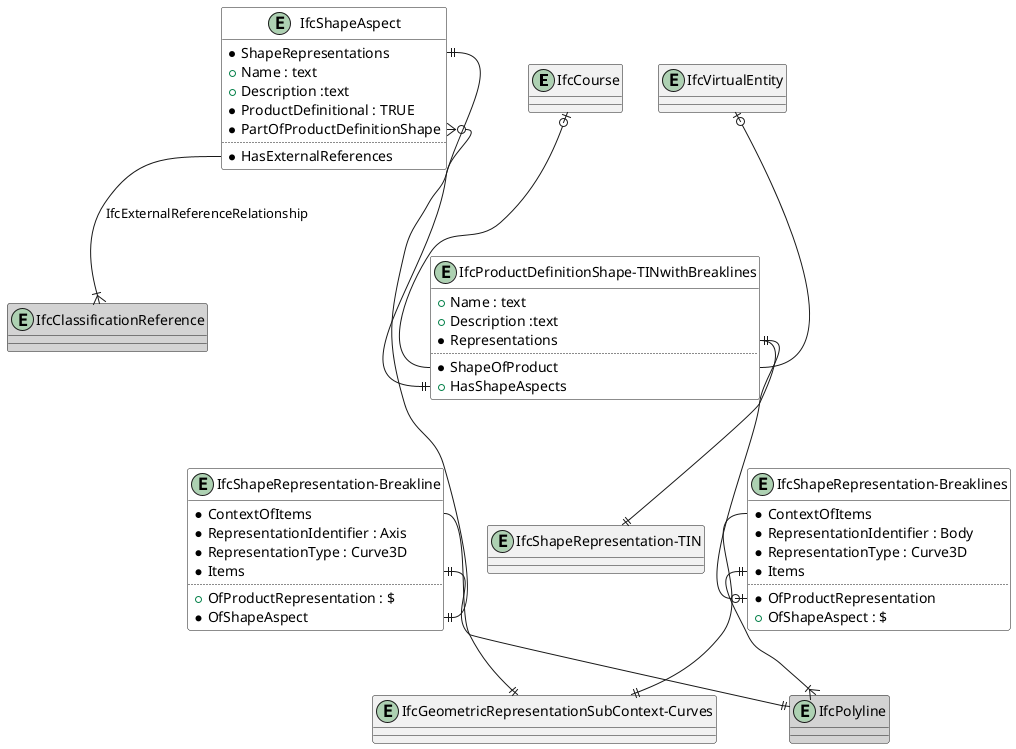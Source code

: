## IfcCourse and IfcVirtualEntity geometry representation: TIN with Breaklines


@startuml 

entity IfcCourse
entity IfcVirtualEntity
entity IfcClassificationReference #lightgray

entity "IfcGeometricRepresentationSubContext-Curves"

entity "IfcProductDefinitionShape-TINwithBreaklines" #white
{
  +Name : text
  +Description :text
  *Representations
  ..
  *ShapeOfProduct
  +HasShapeAspects
}

entity "IfcShapeRepresentation-TIN"

entity "IfcShapeRepresentation-Breaklines" #white
{
  *ContextOfItems
  *RepresentationIdentifier : Body
  *RepresentationType : Curve3D
  *Items
  ..
  *OfProductRepresentation
  +OfShapeAspect : $
}

entity IfcPolyline #lightgray

entity "IfcShapeRepresentation-Breakline" #white
{
  *ContextOfItems
  *RepresentationIdentifier : Axis
  *RepresentationType : Curve3D
  *Items
  ..
  +OfProductRepresentation : $
  *OfShapeAspect
}

entity IfcShapeAspect #white
{
  *ShapeRepresentations
  +Name : text
  +Description :text
  *ProductDefinitional : TRUE
  *PartOfProductDefinitionShape
  ..
  *HasExternalReferences
}

IfcCourse |o-- "IfcProductDefinitionShape-TINwithBreaklines::ShapeOfProduct"
IfcVirtualEntity |o-- "IfcProductDefinitionShape-TINwithBreaklines::ShapeOfProduct"

"IfcProductDefinitionShape-TINwithBreaklines::Representations" --|| "IfcShapeRepresentation-TIN"
"IfcProductDefinitionShape-TINwithBreaklines::Representations" ||--o| "IfcShapeRepresentation-Breaklines::OfProductRepresentation"

"IfcShapeRepresentation-Breaklines::Items"||--|{ IfcPolyline
"IfcShapeRepresentation-Breakline::Items"||--||IfcPolyline

IfcShapeAspect::ShapeRepresentations ||--|| "IfcShapeRepresentation-Breakline::OfShapeAspect"
IfcShapeAspect::PartOfProductDefinitionShape }o--|| "IfcProductDefinitionShape-TINwithBreaklines::HasShapeAspects"
IfcShapeAspect::HasExternalReferences --|{ IfcClassificationReference : IfcExternalReferenceRelationship

"IfcShapeRepresentation-Breaklines::ContextOfItems"--||"IfcGeometricRepresentationSubContext-Curves"
"IfcShapeRepresentation-Breakline::ContextOfItems"--||"IfcGeometricRepresentationSubContext-Curves"



@enduml



